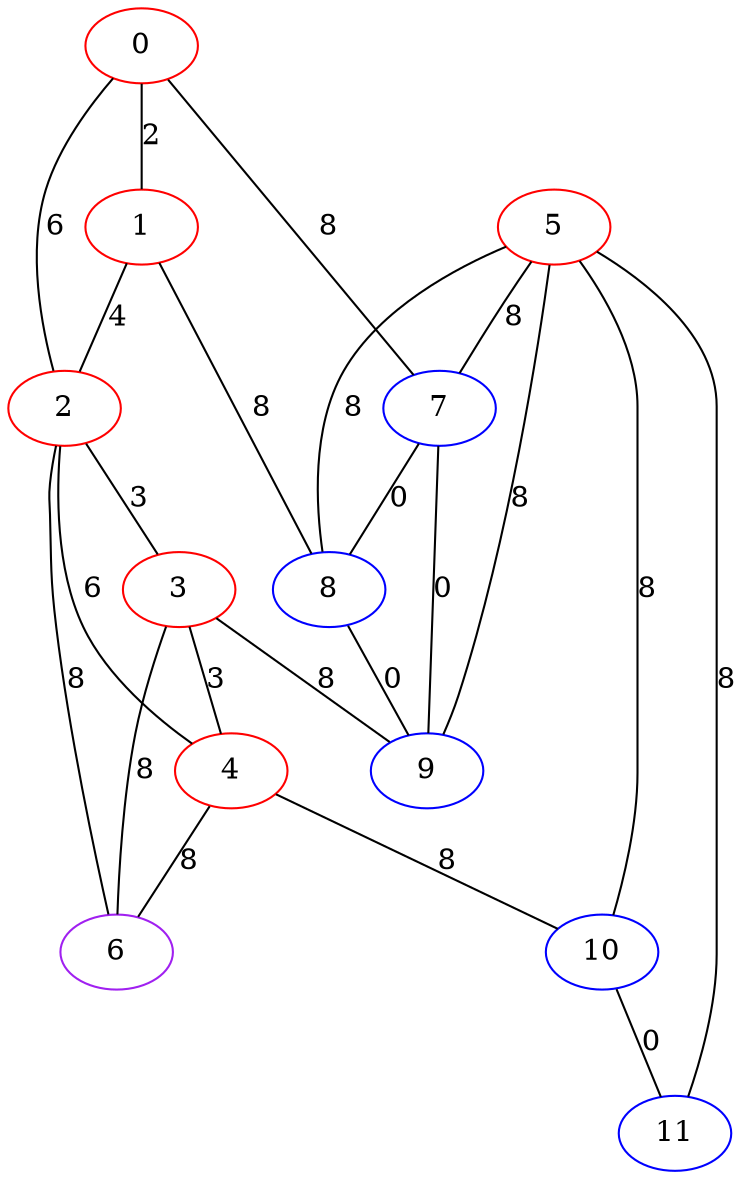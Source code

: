 graph "" {
0 [color=red, weight=1];
1 [color=red, weight=1];
2 [color=red, weight=1];
3 [color=red, weight=1];
4 [color=red, weight=1];
5 [color=red, weight=1];
6 [color=purple, weight=4];
7 [color=blue, weight=3];
8 [color=blue, weight=3];
9 [color=blue, weight=3];
10 [color=blue, weight=3];
11 [color=blue, weight=3];
0 -- 1  [key=0, label=2];
0 -- 2  [key=0, label=6];
0 -- 7  [key=0, label=8];
1 -- 8  [key=0, label=8];
1 -- 2  [key=0, label=4];
2 -- 3  [key=0, label=3];
2 -- 4  [key=0, label=6];
2 -- 6  [key=0, label=8];
3 -- 9  [key=0, label=8];
3 -- 4  [key=0, label=3];
3 -- 6  [key=0, label=8];
4 -- 10  [key=0, label=8];
4 -- 6  [key=0, label=8];
5 -- 8  [key=0, label=8];
5 -- 9  [key=0, label=8];
5 -- 10  [key=0, label=8];
5 -- 11  [key=0, label=8];
5 -- 7  [key=0, label=8];
7 -- 8  [key=0, label=0];
7 -- 9  [key=0, label=0];
8 -- 9  [key=0, label=0];
10 -- 11  [key=0, label=0];
}
